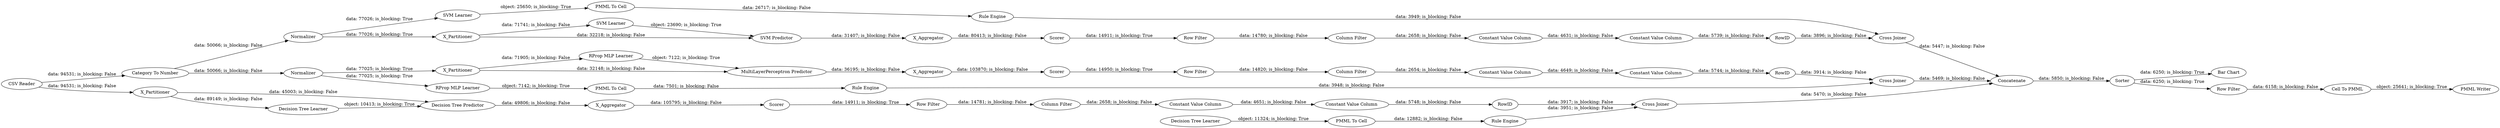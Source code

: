 digraph {
	"-4702667873918227658_31" [label="SVM Learner"]
	"2213198532324157244_52" [label=Sorter]
	"-5103643033764111689_2" [label=X_Partitioner]
	"2213198532324157244_62" [label="CSV Reader"]
	"-5439772473579346823_9" [label="Row Filter"]
	"2213198532324157244_59" [label="Bar Chart"]
	"2340491549862676984_33" [label="Decision Tree Learner"]
	"3603008068475012175_35" [label="Rule Engine"]
	"614688239677381623_22" [label="PMML To Cell"]
	"-6134452629400287699_294" [label="Column Filter"]
	"2213198532324157244_58" [label="Category To Number"]
	"2213198532324157244_61" [label="PMML Writer"]
	"3062439497426614027_39" [label=Scorer]
	"-4702667873918227658_39" [label="Cross Joiner"]
	"-1797712325130400008_293" [label=RowID]
	"2340491549862676984_34" [label="Rule Engine"]
	"-5103643033764111689_31" [label="RProp MLP Learner"]
	"-5103643033764111689_38" [label="Cross Joiner"]
	"-6134452629400287699_292" [label="Constant Value Column"]
	"-5439772473579346823_292" [label="Constant Value Column"]
	"-5103643033764111689_7" [label=X_Aggregator]
	"3603008068475012175_33" [label="SVM Learner"]
	"-4702667873918227658_40" [label=Normalizer]
	"-4702667873918227658_41" [label=Scorer]
	"-6134452629400287699_293" [label=RowID]
	"-5103643033764111689_32" [label="MultiLayerPerceptron Predictor"]
	"2340491549862676984_28" [label="PMML To Cell"]
	"614688239677381623_34" [label="Rule Engine"]
	"-5439772473579346823_290" [label="Constant Value Column"]
	"3062439497426614027_32" [label="Decision Tree Predictor"]
	"3062439497426614027_7" [label=X_Aggregator]
	"-5103643033764111689_40" [label=Scorer]
	"3062439497426614027_2" [label=X_Partitioner]
	"3062439497426614027_31" [label="Decision Tree Learner"]
	"3062439497426614027_38" [label="Cross Joiner"]
	"2213198532324157244_53" [label="Row Filter"]
	"2213198532324157244_54" [label="Cell To PMML"]
	"-5103643033764111689_39" [label=Normalizer]
	"3603008068475012175_34" [label="PMML To Cell"]
	"-4702667873918227658_2" [label=X_Partitioner]
	"-5439772473579346823_293" [label=RowID]
	"-1797712325130400008_290" [label="Constant Value Column"]
	"2213198532324157244_60" [label=Concatenate]
	"614688239677381623_35" [label="RProp MLP Learner"]
	"-4702667873918227658_32" [label="SVM Predictor"]
	"-4702667873918227658_7" [label=X_Aggregator]
	"-5439772473579346823_294" [label="Column Filter"]
	"-1797712325130400008_294" [label="Column Filter"]
	"-1797712325130400008_9" [label="Row Filter"]
	"-1797712325130400008_292" [label="Constant Value Column"]
	"-6134452629400287699_9" [label="Row Filter"]
	"-6134452629400287699_290" [label="Constant Value Column"]
	"-5103643033764111689_7" -> "-5103643033764111689_40" [label="data: 103870; is_blocking: False"]
	"-5103643033764111689_31" -> "-5103643033764111689_32" [label="object: 7122; is_blocking: True"]
	"-1797712325130400008_9" -> "-1797712325130400008_294" [label="data: 14820; is_blocking: False"]
	"2213198532324157244_58" -> "-4702667873918227658_40" [label="data: 50066; is_blocking: False"]
	"614688239677381623_34" -> "-5103643033764111689_38" [label="data: 3948; is_blocking: False"]
	"-4702667873918227658_39" -> "2213198532324157244_60" [label="data: 5447; is_blocking: False"]
	"-1797712325130400008_290" -> "-1797712325130400008_292" [label="data: 4649; is_blocking: False"]
	"2213198532324157244_52" -> "2213198532324157244_53" [label="data: 6250; is_blocking: True"]
	"3062439497426614027_39" -> "-5439772473579346823_9" [label="data: 14911; is_blocking: True"]
	"-4702667873918227658_7" -> "-4702667873918227658_41" [label="data: 80413; is_blocking: False"]
	"-6134452629400287699_290" -> "-6134452629400287699_292" [label="data: 4631; is_blocking: False"]
	"-1797712325130400008_292" -> "-1797712325130400008_293" [label="data: 5744; is_blocking: False"]
	"-5439772473579346823_9" -> "-5439772473579346823_294" [label="data: 14781; is_blocking: False"]
	"-4702667873918227658_41" -> "-6134452629400287699_9" [label="data: 14911; is_blocking: True"]
	"3062439497426614027_38" -> "2213198532324157244_60" [label="data: 5470; is_blocking: False"]
	"2213198532324157244_58" -> "-5103643033764111689_39" [label="data: 50066; is_blocking: False"]
	"-5103643033764111689_39" -> "-5103643033764111689_2" [label="data: 77025; is_blocking: True"]
	"614688239677381623_35" -> "614688239677381623_22" [label="object: 7142; is_blocking: True"]
	"-5103643033764111689_39" -> "614688239677381623_35" [label="data: 77025; is_blocking: True"]
	"3603008068475012175_33" -> "3603008068475012175_34" [label="object: 25650; is_blocking: True"]
	"614688239677381623_22" -> "614688239677381623_34" [label="data: 7501; is_blocking: False"]
	"-4702667873918227658_40" -> "3603008068475012175_33" [label="data: 77026; is_blocking: True"]
	"-5439772473579346823_294" -> "-5439772473579346823_290" [label="data: 2658; is_blocking: False"]
	"-5439772473579346823_292" -> "-5439772473579346823_293" [label="data: 5748; is_blocking: False"]
	"3062439497426614027_2" -> "3062439497426614027_32" [label="data: 45003; is_blocking: False"]
	"2340491549862676984_34" -> "3062439497426614027_38" [label="data: 3951; is_blocking: False"]
	"3062439497426614027_2" -> "3062439497426614027_31" [label="data: 89149; is_blocking: False"]
	"-4702667873918227658_2" -> "-4702667873918227658_32" [label="data: 32218; is_blocking: False"]
	"2213198532324157244_62" -> "2213198532324157244_58" [label="data: 94531; is_blocking: False"]
	"2213198532324157244_62" -> "3062439497426614027_2" [label="data: 94531; is_blocking: False"]
	"3062439497426614027_31" -> "3062439497426614027_32" [label="object: 10413; is_blocking: True"]
	"-1797712325130400008_294" -> "-1797712325130400008_290" [label="data: 2654; is_blocking: False"]
	"-5103643033764111689_2" -> "-5103643033764111689_32" [label="data: 32148; is_blocking: False"]
	"3062439497426614027_7" -> "3062439497426614027_39" [label="data: 105795; is_blocking: False"]
	"-5103643033764111689_2" -> "-5103643033764111689_31" [label="data: 71905; is_blocking: False"]
	"3603008068475012175_34" -> "3603008068475012175_35" [label="data: 26717; is_blocking: False"]
	"2213198532324157244_54" -> "2213198532324157244_61" [label="object: 25641; is_blocking: True"]
	"-4702667873918227658_31" -> "-4702667873918227658_32" [label="object: 23690; is_blocking: True"]
	"2340491549862676984_33" -> "2340491549862676984_28" [label="object: 11324; is_blocking: True"]
	"2213198532324157244_53" -> "2213198532324157244_54" [label="data: 6158; is_blocking: False"]
	"-5103643033764111689_32" -> "-5103643033764111689_7" [label="data: 36195; is_blocking: False"]
	"3603008068475012175_35" -> "-4702667873918227658_39" [label="data: 3949; is_blocking: False"]
	"-4702667873918227658_40" -> "-4702667873918227658_2" [label="data: 77026; is_blocking: True"]
	"2213198532324157244_52" -> "2213198532324157244_59" [label="data: 6250; is_blocking: True"]
	"3062439497426614027_32" -> "3062439497426614027_7" [label="data: 49806; is_blocking: False"]
	"2213198532324157244_60" -> "2213198532324157244_52" [label="data: 5850; is_blocking: False"]
	"-5439772473579346823_293" -> "3062439497426614027_38" [label="data: 3917; is_blocking: False"]
	"-1797712325130400008_293" -> "-5103643033764111689_38" [label="data: 3914; is_blocking: False"]
	"-5439772473579346823_290" -> "-5439772473579346823_292" [label="data: 4651; is_blocking: False"]
	"2340491549862676984_28" -> "2340491549862676984_34" [label="data: 12882; is_blocking: False"]
	"-6134452629400287699_294" -> "-6134452629400287699_290" [label="data: 2658; is_blocking: False"]
	"-4702667873918227658_32" -> "-4702667873918227658_7" [label="data: 31407; is_blocking: False"]
	"-4702667873918227658_2" -> "-4702667873918227658_31" [label="data: 71741; is_blocking: False"]
	"-5103643033764111689_38" -> "2213198532324157244_60" [label="data: 5469; is_blocking: False"]
	"-6134452629400287699_293" -> "-4702667873918227658_39" [label="data: 3896; is_blocking: False"]
	"-6134452629400287699_292" -> "-6134452629400287699_293" [label="data: 5739; is_blocking: False"]
	"-5103643033764111689_40" -> "-1797712325130400008_9" [label="data: 14950; is_blocking: True"]
	"-6134452629400287699_9" -> "-6134452629400287699_294" [label="data: 14780; is_blocking: False"]
	rankdir=LR
}
